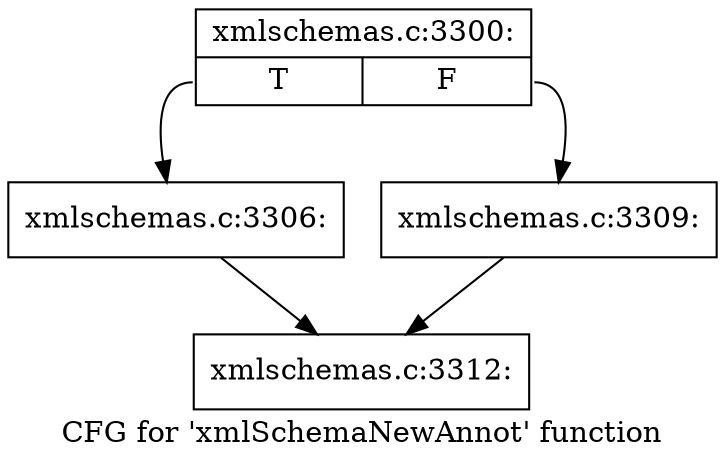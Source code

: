 digraph "CFG for 'xmlSchemaNewAnnot' function" {
	label="CFG for 'xmlSchemaNewAnnot' function";

	Node0x4ce48f0 [shape=record,label="{xmlschemas.c:3300:|{<s0>T|<s1>F}}"];
	Node0x4ce48f0:s0 -> Node0x4d08290;
	Node0x4ce48f0:s1 -> Node0x4d082e0;
	Node0x4d08290 [shape=record,label="{xmlschemas.c:3306:}"];
	Node0x4d08290 -> Node0x4ce4dd0;
	Node0x4d082e0 [shape=record,label="{xmlschemas.c:3309:}"];
	Node0x4d082e0 -> Node0x4ce4dd0;
	Node0x4ce4dd0 [shape=record,label="{xmlschemas.c:3312:}"];
}
